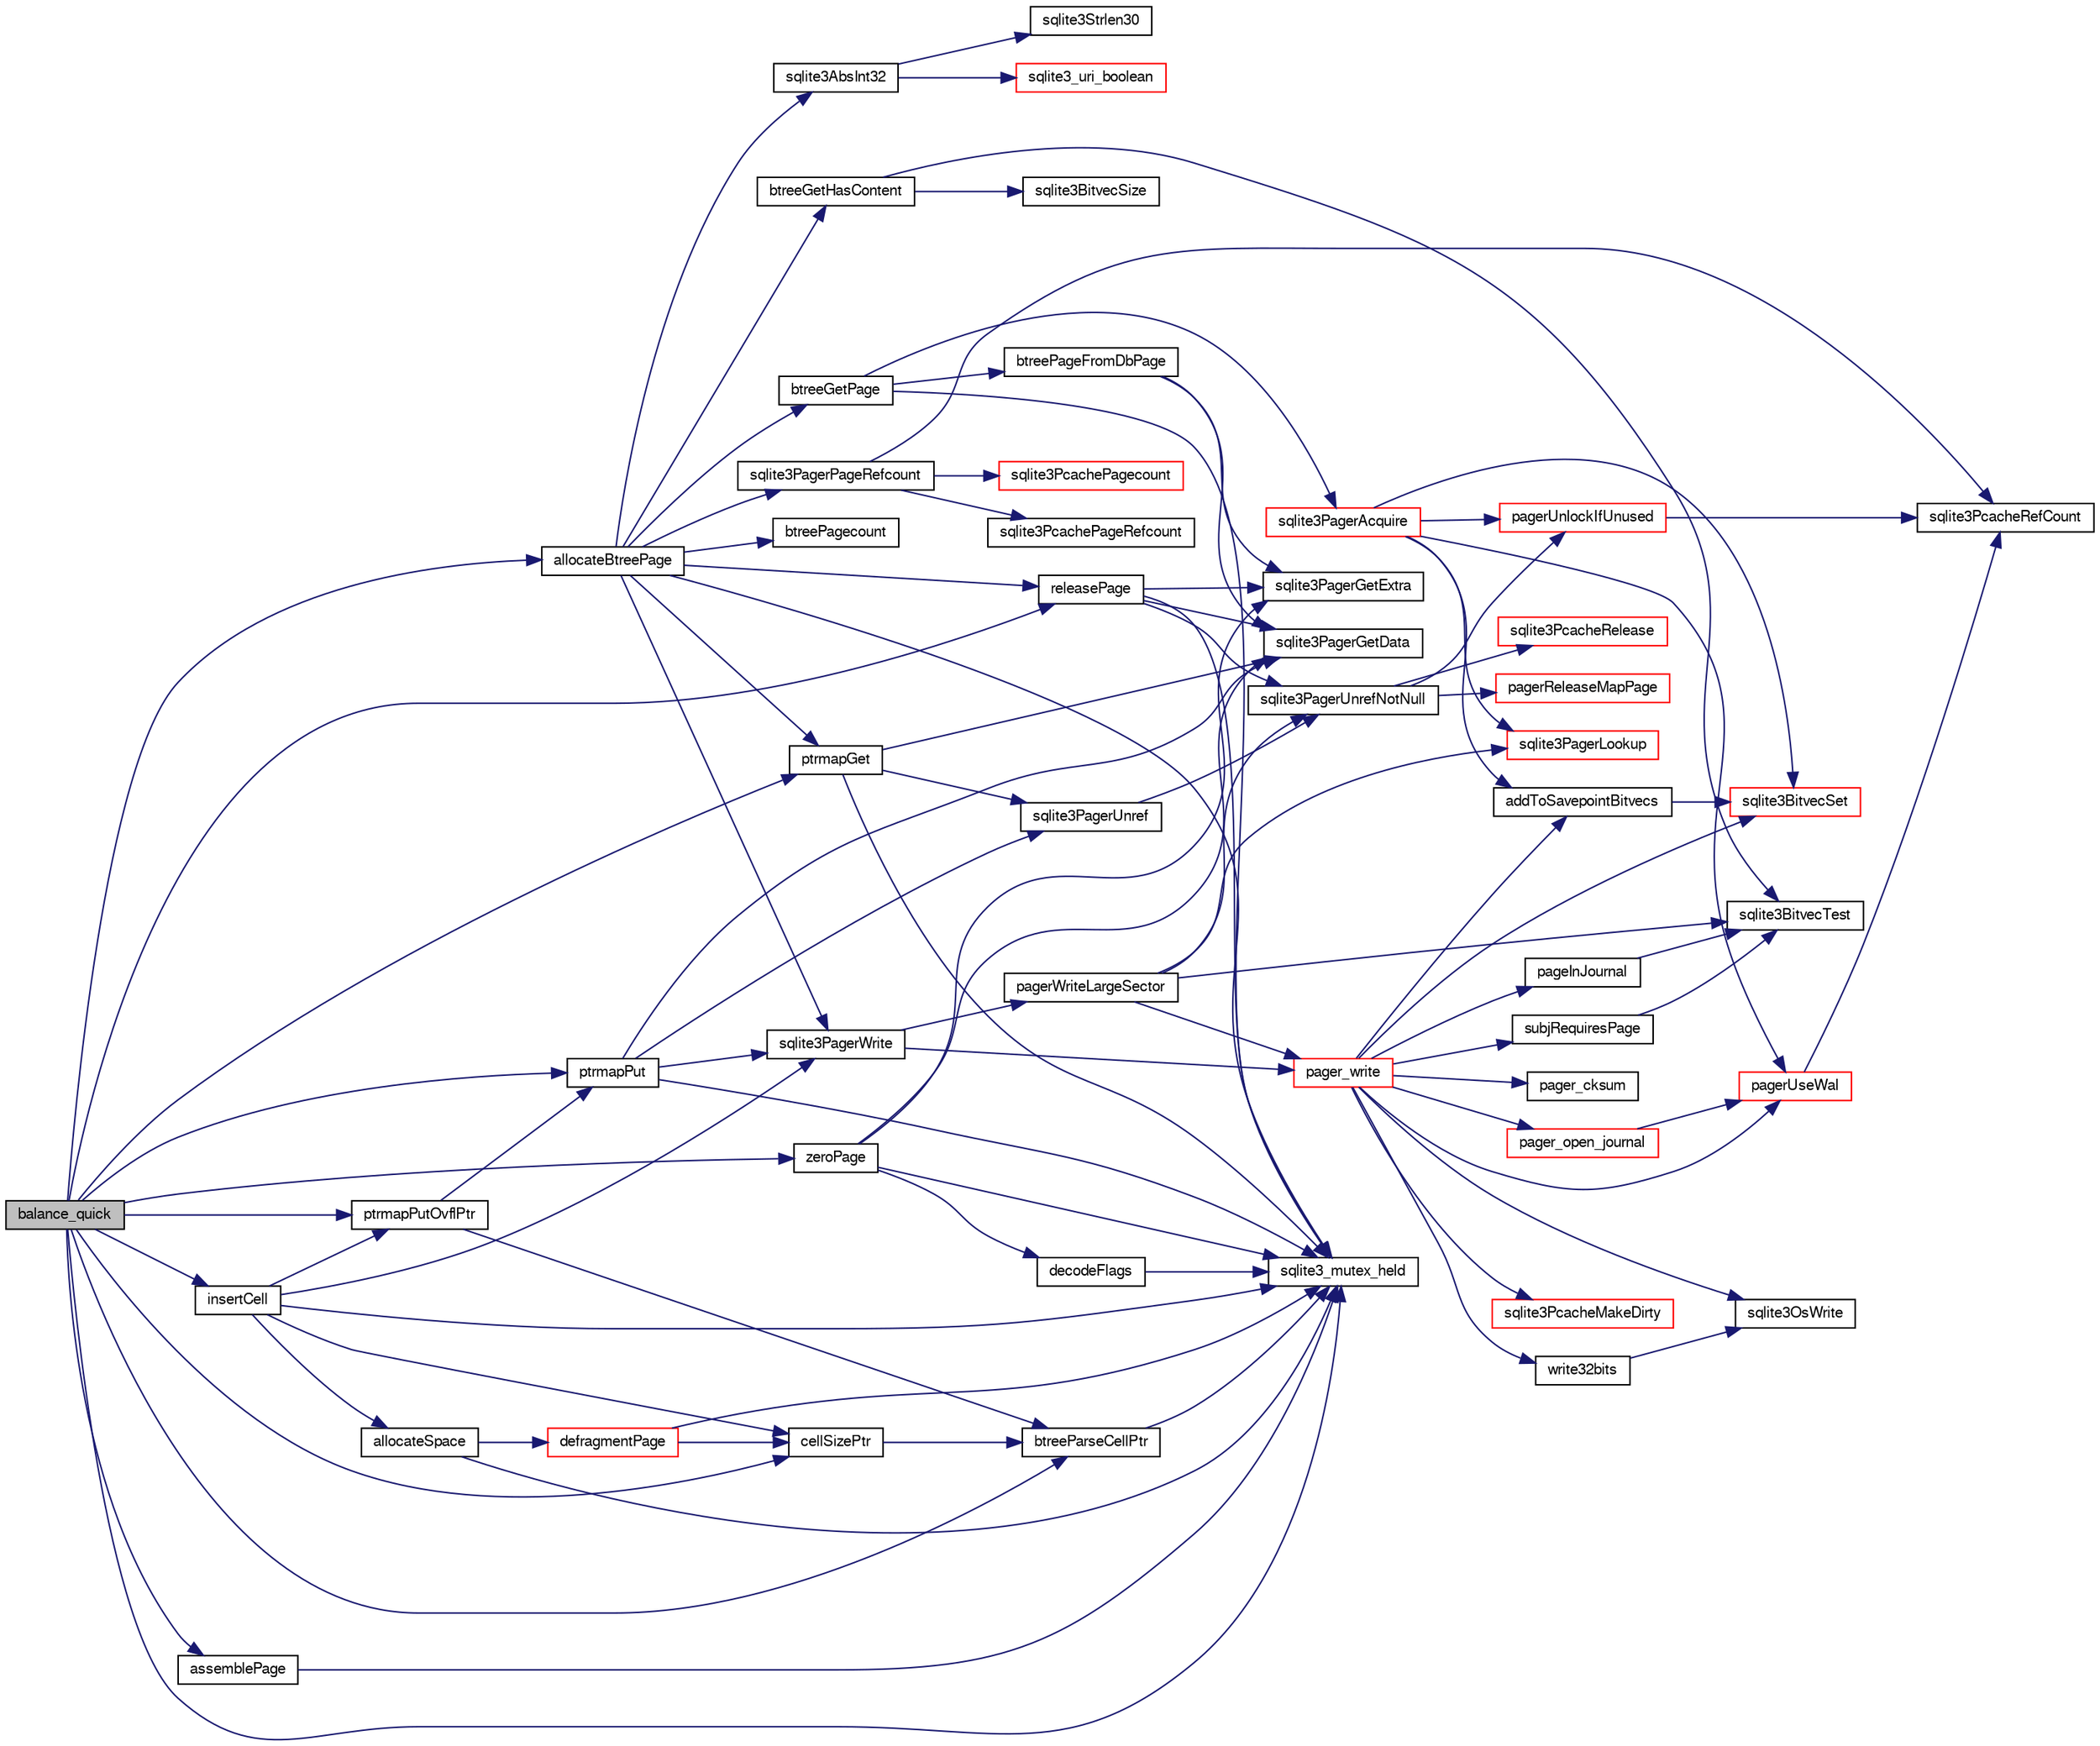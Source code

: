 digraph "balance_quick"
{
  edge [fontname="FreeSans",fontsize="10",labelfontname="FreeSans",labelfontsize="10"];
  node [fontname="FreeSans",fontsize="10",shape=record];
  rankdir="LR";
  Node19787 [label="balance_quick",height=0.2,width=0.4,color="black", fillcolor="grey75", style="filled", fontcolor="black"];
  Node19787 -> Node19788 [color="midnightblue",fontsize="10",style="solid",fontname="FreeSans"];
  Node19788 [label="sqlite3_mutex_held",height=0.2,width=0.4,color="black", fillcolor="white", style="filled",URL="$sqlite3_8c.html#acf77da68932b6bc163c5e68547ecc3e7"];
  Node19787 -> Node19789 [color="midnightblue",fontsize="10",style="solid",fontname="FreeSans"];
  Node19789 [label="allocateBtreePage",height=0.2,width=0.4,color="black", fillcolor="white", style="filled",URL="$sqlite3_8c.html#ae84ce1103eabfe9455a6a59e6cec4a33"];
  Node19789 -> Node19788 [color="midnightblue",fontsize="10",style="solid",fontname="FreeSans"];
  Node19789 -> Node19790 [color="midnightblue",fontsize="10",style="solid",fontname="FreeSans"];
  Node19790 [label="btreePagecount",height=0.2,width=0.4,color="black", fillcolor="white", style="filled",URL="$sqlite3_8c.html#a9cc4ac11752c088db89d551ec1495a15"];
  Node19789 -> Node19791 [color="midnightblue",fontsize="10",style="solid",fontname="FreeSans"];
  Node19791 [label="ptrmapGet",height=0.2,width=0.4,color="black", fillcolor="white", style="filled",URL="$sqlite3_8c.html#ae91bfd9c1bec807a52a384d2ed01934b"];
  Node19791 -> Node19788 [color="midnightblue",fontsize="10",style="solid",fontname="FreeSans"];
  Node19791 -> Node19792 [color="midnightblue",fontsize="10",style="solid",fontname="FreeSans"];
  Node19792 [label="sqlite3PagerGetData",height=0.2,width=0.4,color="black", fillcolor="white", style="filled",URL="$sqlite3_8c.html#a9dd340e56fb4b7fad4df339595b8d8a2"];
  Node19791 -> Node19793 [color="midnightblue",fontsize="10",style="solid",fontname="FreeSans"];
  Node19793 [label="sqlite3PagerUnref",height=0.2,width=0.4,color="black", fillcolor="white", style="filled",URL="$sqlite3_8c.html#aa9d040b7f24a8a5d99bf96863b52cd15"];
  Node19793 -> Node19794 [color="midnightblue",fontsize="10",style="solid",fontname="FreeSans"];
  Node19794 [label="sqlite3PagerUnrefNotNull",height=0.2,width=0.4,color="black", fillcolor="white", style="filled",URL="$sqlite3_8c.html#a4b314f96f09f5c68c94672e420e31ab9"];
  Node19794 -> Node19795 [color="midnightblue",fontsize="10",style="solid",fontname="FreeSans"];
  Node19795 [label="pagerReleaseMapPage",height=0.2,width=0.4,color="red", fillcolor="white", style="filled",URL="$sqlite3_8c.html#aefa288f9febba49488ab634f8b0d5f6d"];
  Node19794 -> Node19797 [color="midnightblue",fontsize="10",style="solid",fontname="FreeSans"];
  Node19797 [label="sqlite3PcacheRelease",height=0.2,width=0.4,color="red", fillcolor="white", style="filled",URL="$sqlite3_8c.html#ad07fc7a8130ad1e77861f345084b1b83"];
  Node19794 -> Node19800 [color="midnightblue",fontsize="10",style="solid",fontname="FreeSans"];
  Node19800 [label="pagerUnlockIfUnused",height=0.2,width=0.4,color="red", fillcolor="white", style="filled",URL="$sqlite3_8c.html#abf547f4276efb6f10262f7fde1e4d065"];
  Node19800 -> Node19801 [color="midnightblue",fontsize="10",style="solid",fontname="FreeSans"];
  Node19801 [label="sqlite3PcacheRefCount",height=0.2,width=0.4,color="black", fillcolor="white", style="filled",URL="$sqlite3_8c.html#adee2536d23ec9628e0883ccab03b3429"];
  Node19789 -> Node20151 [color="midnightblue",fontsize="10",style="solid",fontname="FreeSans"];
  Node20151 [label="sqlite3PagerWrite",height=0.2,width=0.4,color="black", fillcolor="white", style="filled",URL="$sqlite3_8c.html#ad4b8aee028ee99575b0748b299e04ed0"];
  Node20151 -> Node20152 [color="midnightblue",fontsize="10",style="solid",fontname="FreeSans"];
  Node20152 [label="pagerWriteLargeSector",height=0.2,width=0.4,color="black", fillcolor="white", style="filled",URL="$sqlite3_8c.html#a06334f0cc1c2dc95ffe29c2359928b92"];
  Node20152 -> Node20122 [color="midnightblue",fontsize="10",style="solid",fontname="FreeSans"];
  Node20122 [label="sqlite3BitvecTest",height=0.2,width=0.4,color="black", fillcolor="white", style="filled",URL="$sqlite3_8c.html#ab08693a5ff8d1b759eb50dc307ee910f"];
  Node20152 -> Node20153 [color="midnightblue",fontsize="10",style="solid",fontname="FreeSans"];
  Node20153 [label="pager_write",height=0.2,width=0.4,color="red", fillcolor="white", style="filled",URL="$sqlite3_8c.html#aa5dbf1a9dcccf0aa140b04b81325517f"];
  Node20153 -> Node20154 [color="midnightblue",fontsize="10",style="solid",fontname="FreeSans"];
  Node20154 [label="pager_open_journal",height=0.2,width=0.4,color="red", fillcolor="white", style="filled",URL="$sqlite3_8c.html#a9a5224f8941dc99ce19bb0eb24766d00"];
  Node20154 -> Node19805 [color="midnightblue",fontsize="10",style="solid",fontname="FreeSans"];
  Node19805 [label="pagerUseWal",height=0.2,width=0.4,color="red", fillcolor="white", style="filled",URL="$sqlite3_8c.html#a31def80bfe1de9284d635ba190a5eb68"];
  Node19805 -> Node19801 [color="midnightblue",fontsize="10",style="solid",fontname="FreeSans"];
  Node20153 -> Node20163 [color="midnightblue",fontsize="10",style="solid",fontname="FreeSans"];
  Node20163 [label="sqlite3PcacheMakeDirty",height=0.2,width=0.4,color="red", fillcolor="white", style="filled",URL="$sqlite3_8c.html#ab2add4c541df2d0b57a993930ee18a3a"];
  Node20153 -> Node20164 [color="midnightblue",fontsize="10",style="solid",fontname="FreeSans"];
  Node20164 [label="pageInJournal",height=0.2,width=0.4,color="black", fillcolor="white", style="filled",URL="$sqlite3_8c.html#a07fb7c067274e7abc0a9ea2d3ffed616"];
  Node20164 -> Node20122 [color="midnightblue",fontsize="10",style="solid",fontname="FreeSans"];
  Node20153 -> Node20165 [color="midnightblue",fontsize="10",style="solid",fontname="FreeSans"];
  Node20165 [label="subjRequiresPage",height=0.2,width=0.4,color="black", fillcolor="white", style="filled",URL="$sqlite3_8c.html#a8c8d460aa8cc7cb907b2e04844aaba86"];
  Node20165 -> Node20122 [color="midnightblue",fontsize="10",style="solid",fontname="FreeSans"];
  Node20153 -> Node19805 [color="midnightblue",fontsize="10",style="solid",fontname="FreeSans"];
  Node20153 -> Node20123 [color="midnightblue",fontsize="10",style="solid",fontname="FreeSans"];
  Node20123 [label="pager_cksum",height=0.2,width=0.4,color="black", fillcolor="white", style="filled",URL="$sqlite3_8c.html#aabee8392d616aa1523fd6521cd2eb2b2"];
  Node20153 -> Node20166 [color="midnightblue",fontsize="10",style="solid",fontname="FreeSans"];
  Node20166 [label="write32bits",height=0.2,width=0.4,color="black", fillcolor="white", style="filled",URL="$sqlite3_8c.html#a5db7813c01a178a634f0dcd6e7766ed6"];
  Node20166 -> Node20125 [color="midnightblue",fontsize="10",style="solid",fontname="FreeSans"];
  Node20125 [label="sqlite3OsWrite",height=0.2,width=0.4,color="black", fillcolor="white", style="filled",URL="$sqlite3_8c.html#a1eea7ec327af84c05b4dd4cc075a537f"];
  Node20153 -> Node20125 [color="midnightblue",fontsize="10",style="solid",fontname="FreeSans"];
  Node20153 -> Node20124 [color="midnightblue",fontsize="10",style="solid",fontname="FreeSans"];
  Node20124 [label="sqlite3BitvecSet",height=0.2,width=0.4,color="red", fillcolor="white", style="filled",URL="$sqlite3_8c.html#a1f3c6d64d5d889e451d6725b1eb458be"];
  Node20153 -> Node20167 [color="midnightblue",fontsize="10",style="solid",fontname="FreeSans"];
  Node20167 [label="addToSavepointBitvecs",height=0.2,width=0.4,color="black", fillcolor="white", style="filled",URL="$sqlite3_8c.html#aa2e9bb02bb6975d83ec875f0792792f0"];
  Node20167 -> Node20124 [color="midnightblue",fontsize="10",style="solid",fontname="FreeSans"];
  Node20152 -> Node19794 [color="midnightblue",fontsize="10",style="solid",fontname="FreeSans"];
  Node20152 -> Node20105 [color="midnightblue",fontsize="10",style="solid",fontname="FreeSans"];
  Node20105 [label="sqlite3PagerLookup",height=0.2,width=0.4,color="red", fillcolor="white", style="filled",URL="$sqlite3_8c.html#a1252ec03814f64eed236cfb21094cafd"];
  Node20151 -> Node20153 [color="midnightblue",fontsize="10",style="solid",fontname="FreeSans"];
  Node19789 -> Node20206 [color="midnightblue",fontsize="10",style="solid",fontname="FreeSans"];
  Node20206 [label="btreeGetPage",height=0.2,width=0.4,color="black", fillcolor="white", style="filled",URL="$sqlite3_8c.html#ac59679e30ceb0190614fbd19a7feb6de"];
  Node20206 -> Node19788 [color="midnightblue",fontsize="10",style="solid",fontname="FreeSans"];
  Node20206 -> Node20174 [color="midnightblue",fontsize="10",style="solid",fontname="FreeSans"];
  Node20174 [label="sqlite3PagerAcquire",height=0.2,width=0.4,color="red", fillcolor="white", style="filled",URL="$sqlite3_8c.html#a22a53daafd2bd778cda390312651f994"];
  Node20174 -> Node19805 [color="midnightblue",fontsize="10",style="solid",fontname="FreeSans"];
  Node20174 -> Node20105 [color="midnightblue",fontsize="10",style="solid",fontname="FreeSans"];
  Node20174 -> Node20124 [color="midnightblue",fontsize="10",style="solid",fontname="FreeSans"];
  Node20174 -> Node20167 [color="midnightblue",fontsize="10",style="solid",fontname="FreeSans"];
  Node20174 -> Node19800 [color="midnightblue",fontsize="10",style="solid",fontname="FreeSans"];
  Node20206 -> Node20207 [color="midnightblue",fontsize="10",style="solid",fontname="FreeSans"];
  Node20207 [label="btreePageFromDbPage",height=0.2,width=0.4,color="black", fillcolor="white", style="filled",URL="$sqlite3_8c.html#a148c0bf09d4ef14a49e0e7a2c0506c80"];
  Node20207 -> Node20171 [color="midnightblue",fontsize="10",style="solid",fontname="FreeSans"];
  Node20171 [label="sqlite3PagerGetExtra",height=0.2,width=0.4,color="black", fillcolor="white", style="filled",URL="$sqlite3_8c.html#a48e879a6d20f06f27390973ab8d59bd7"];
  Node20207 -> Node19792 [color="midnightblue",fontsize="10",style="solid",fontname="FreeSans"];
  Node19789 -> Node20208 [color="midnightblue",fontsize="10",style="solid",fontname="FreeSans"];
  Node20208 [label="releasePage",height=0.2,width=0.4,color="black", fillcolor="white", style="filled",URL="$sqlite3_8c.html#a92c6fb14f9bcf117440c35116c26d6c4"];
  Node20208 -> Node20171 [color="midnightblue",fontsize="10",style="solid",fontname="FreeSans"];
  Node20208 -> Node19792 [color="midnightblue",fontsize="10",style="solid",fontname="FreeSans"];
  Node20208 -> Node19788 [color="midnightblue",fontsize="10",style="solid",fontname="FreeSans"];
  Node20208 -> Node19794 [color="midnightblue",fontsize="10",style="solid",fontname="FreeSans"];
  Node19789 -> Node20209 [color="midnightblue",fontsize="10",style="solid",fontname="FreeSans"];
  Node20209 [label="sqlite3AbsInt32",height=0.2,width=0.4,color="black", fillcolor="white", style="filled",URL="$sqlite3_8c.html#a8fdd09f2c6e36df943b6b6092ac0dcbf"];
  Node20209 -> Node20210 [color="midnightblue",fontsize="10",style="solid",fontname="FreeSans"];
  Node20210 [label="sqlite3_uri_boolean",height=0.2,width=0.4,color="red", fillcolor="white", style="filled",URL="$sqlite3_8c.html#a1124cc9034bdbc616bb6d54455a4110f"];
  Node20209 -> Node19893 [color="midnightblue",fontsize="10",style="solid",fontname="FreeSans"];
  Node19893 [label="sqlite3Strlen30",height=0.2,width=0.4,color="black", fillcolor="white", style="filled",URL="$sqlite3_8c.html#a3dcd80ba41f1a308193dee74857b62a7"];
  Node19789 -> Node20217 [color="midnightblue",fontsize="10",style="solid",fontname="FreeSans"];
  Node20217 [label="btreeGetHasContent",height=0.2,width=0.4,color="black", fillcolor="white", style="filled",URL="$sqlite3_8c.html#a1ebd60bdf9e0181818da4eff654b1a26"];
  Node20217 -> Node20218 [color="midnightblue",fontsize="10",style="solid",fontname="FreeSans"];
  Node20218 [label="sqlite3BitvecSize",height=0.2,width=0.4,color="black", fillcolor="white", style="filled",URL="$sqlite3_8c.html#a7560bae9996565b0d984916bb0a4b448"];
  Node20217 -> Node20122 [color="midnightblue",fontsize="10",style="solid",fontname="FreeSans"];
  Node19789 -> Node20219 [color="midnightblue",fontsize="10",style="solid",fontname="FreeSans"];
  Node20219 [label="sqlite3PagerPageRefcount",height=0.2,width=0.4,color="black", fillcolor="white", style="filled",URL="$sqlite3_8c.html#a02362e6744d4431e328d760bef635a19"];
  Node20219 -> Node20109 [color="midnightblue",fontsize="10",style="solid",fontname="FreeSans"];
  Node20109 [label="sqlite3PcachePageRefcount",height=0.2,width=0.4,color="black", fillcolor="white", style="filled",URL="$sqlite3_8c.html#a4010b85eb18d6cc834f0f9ced4f6a274"];
  Node20219 -> Node19801 [color="midnightblue",fontsize="10",style="solid",fontname="FreeSans"];
  Node20219 -> Node20220 [color="midnightblue",fontsize="10",style="solid",fontname="FreeSans"];
  Node20220 [label="sqlite3PcachePagecount",height=0.2,width=0.4,color="red", fillcolor="white", style="filled",URL="$sqlite3_8c.html#a5d5e74b7acdd0ab46b5caaea93b9b8d4"];
  Node19787 -> Node20221 [color="midnightblue",fontsize="10",style="solid",fontname="FreeSans"];
  Node20221 [label="cellSizePtr",height=0.2,width=0.4,color="black", fillcolor="white", style="filled",URL="$sqlite3_8c.html#a6c95c9aac1c8a00490e36674f43e76ec"];
  Node20221 -> Node20222 [color="midnightblue",fontsize="10",style="solid",fontname="FreeSans"];
  Node20222 [label="btreeParseCellPtr",height=0.2,width=0.4,color="black", fillcolor="white", style="filled",URL="$sqlite3_8c.html#a1eba22ca0ddf563de0b29c64551c759f"];
  Node20222 -> Node19788 [color="midnightblue",fontsize="10",style="solid",fontname="FreeSans"];
  Node19787 -> Node20223 [color="midnightblue",fontsize="10",style="solid",fontname="FreeSans"];
  Node20223 [label="zeroPage",height=0.2,width=0.4,color="black", fillcolor="white", style="filled",URL="$sqlite3_8c.html#a1c974ee71f86cb74370ca21e5e6cdb14"];
  Node20223 -> Node20171 [color="midnightblue",fontsize="10",style="solid",fontname="FreeSans"];
  Node20223 -> Node19792 [color="midnightblue",fontsize="10",style="solid",fontname="FreeSans"];
  Node20223 -> Node19788 [color="midnightblue",fontsize="10",style="solid",fontname="FreeSans"];
  Node20223 -> Node20224 [color="midnightblue",fontsize="10",style="solid",fontname="FreeSans"];
  Node20224 [label="decodeFlags",height=0.2,width=0.4,color="black", fillcolor="white", style="filled",URL="$sqlite3_8c.html#acb168e46383706f31cefd555da235eae"];
  Node20224 -> Node19788 [color="midnightblue",fontsize="10",style="solid",fontname="FreeSans"];
  Node19787 -> Node20225 [color="midnightblue",fontsize="10",style="solid",fontname="FreeSans"];
  Node20225 [label="assemblePage",height=0.2,width=0.4,color="black", fillcolor="white", style="filled",URL="$sqlite3_8c.html#af511b4a8276006e01a7a50d009972d88"];
  Node20225 -> Node19788 [color="midnightblue",fontsize="10",style="solid",fontname="FreeSans"];
  Node19787 -> Node20226 [color="midnightblue",fontsize="10",style="solid",fontname="FreeSans"];
  Node20226 [label="ptrmapPut",height=0.2,width=0.4,color="black", fillcolor="white", style="filled",URL="$sqlite3_8c.html#ac16fbe55892f29324ac5d09957374ed0"];
  Node20226 -> Node19788 [color="midnightblue",fontsize="10",style="solid",fontname="FreeSans"];
  Node20226 -> Node19792 [color="midnightblue",fontsize="10",style="solid",fontname="FreeSans"];
  Node20226 -> Node20151 [color="midnightblue",fontsize="10",style="solid",fontname="FreeSans"];
  Node20226 -> Node19793 [color="midnightblue",fontsize="10",style="solid",fontname="FreeSans"];
  Node19787 -> Node20227 [color="midnightblue",fontsize="10",style="solid",fontname="FreeSans"];
  Node20227 [label="ptrmapPutOvflPtr",height=0.2,width=0.4,color="black", fillcolor="white", style="filled",URL="$sqlite3_8c.html#a5b7cb112db531e0498aaddcbadb4985b"];
  Node20227 -> Node20222 [color="midnightblue",fontsize="10",style="solid",fontname="FreeSans"];
  Node20227 -> Node20226 [color="midnightblue",fontsize="10",style="solid",fontname="FreeSans"];
  Node19787 -> Node20228 [color="midnightblue",fontsize="10",style="solid",fontname="FreeSans"];
  Node20228 [label="insertCell",height=0.2,width=0.4,color="black", fillcolor="white", style="filled",URL="$sqlite3_8c.html#a16d3a955fe59894c541d500ddf92d7c0"];
  Node20228 -> Node19788 [color="midnightblue",fontsize="10",style="solid",fontname="FreeSans"];
  Node20228 -> Node20221 [color="midnightblue",fontsize="10",style="solid",fontname="FreeSans"];
  Node20228 -> Node20151 [color="midnightblue",fontsize="10",style="solid",fontname="FreeSans"];
  Node20228 -> Node20229 [color="midnightblue",fontsize="10",style="solid",fontname="FreeSans"];
  Node20229 [label="allocateSpace",height=0.2,width=0.4,color="black", fillcolor="white", style="filled",URL="$sqlite3_8c.html#aa8fd260df51cfdf9caf212ff7106b4fe"];
  Node20229 -> Node19788 [color="midnightblue",fontsize="10",style="solid",fontname="FreeSans"];
  Node20229 -> Node20230 [color="midnightblue",fontsize="10",style="solid",fontname="FreeSans"];
  Node20230 [label="defragmentPage",height=0.2,width=0.4,color="red", fillcolor="white", style="filled",URL="$sqlite3_8c.html#a47dc01495c37a948842e1fd7f5ffd98f"];
  Node20230 -> Node19788 [color="midnightblue",fontsize="10",style="solid",fontname="FreeSans"];
  Node20230 -> Node20221 [color="midnightblue",fontsize="10",style="solid",fontname="FreeSans"];
  Node20228 -> Node20227 [color="midnightblue",fontsize="10",style="solid",fontname="FreeSans"];
  Node19787 -> Node20208 [color="midnightblue",fontsize="10",style="solid",fontname="FreeSans"];
  Node19787 -> Node20222 [color="midnightblue",fontsize="10",style="solid",fontname="FreeSans"];
  Node19787 -> Node19791 [color="midnightblue",fontsize="10",style="solid",fontname="FreeSans"];
}

